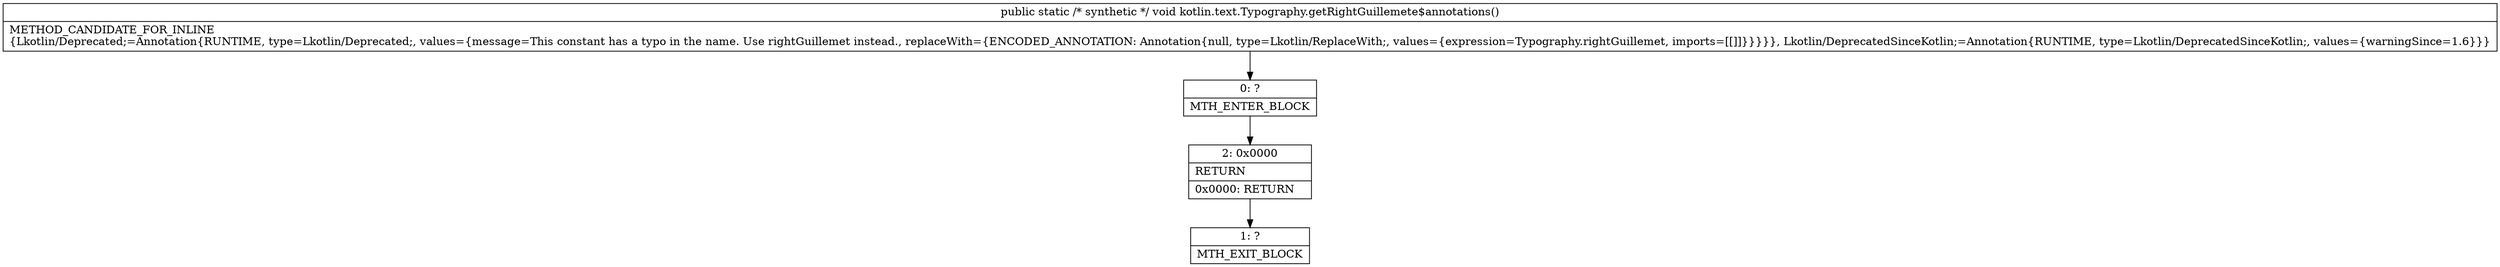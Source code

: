digraph "CFG forkotlin.text.Typography.getRightGuillemete$annotations()V" {
Node_0 [shape=record,label="{0\:\ ?|MTH_ENTER_BLOCK\l}"];
Node_2 [shape=record,label="{2\:\ 0x0000|RETURN\l|0x0000: RETURN   \l}"];
Node_1 [shape=record,label="{1\:\ ?|MTH_EXIT_BLOCK\l}"];
MethodNode[shape=record,label="{public static \/* synthetic *\/ void kotlin.text.Typography.getRightGuillemete$annotations()  | METHOD_CANDIDATE_FOR_INLINE\l\{Lkotlin\/Deprecated;=Annotation\{RUNTIME, type=Lkotlin\/Deprecated;, values=\{message=This constant has a typo in the name. Use rightGuillemet instead., replaceWith=\{ENCODED_ANNOTATION: Annotation\{null, type=Lkotlin\/ReplaceWith;, values=\{expression=Typography.rightGuillemet, imports=[[]]\}\}\}\}\}, Lkotlin\/DeprecatedSinceKotlin;=Annotation\{RUNTIME, type=Lkotlin\/DeprecatedSinceKotlin;, values=\{warningSince=1.6\}\}\}\l}"];
MethodNode -> Node_0;Node_0 -> Node_2;
Node_2 -> Node_1;
}

